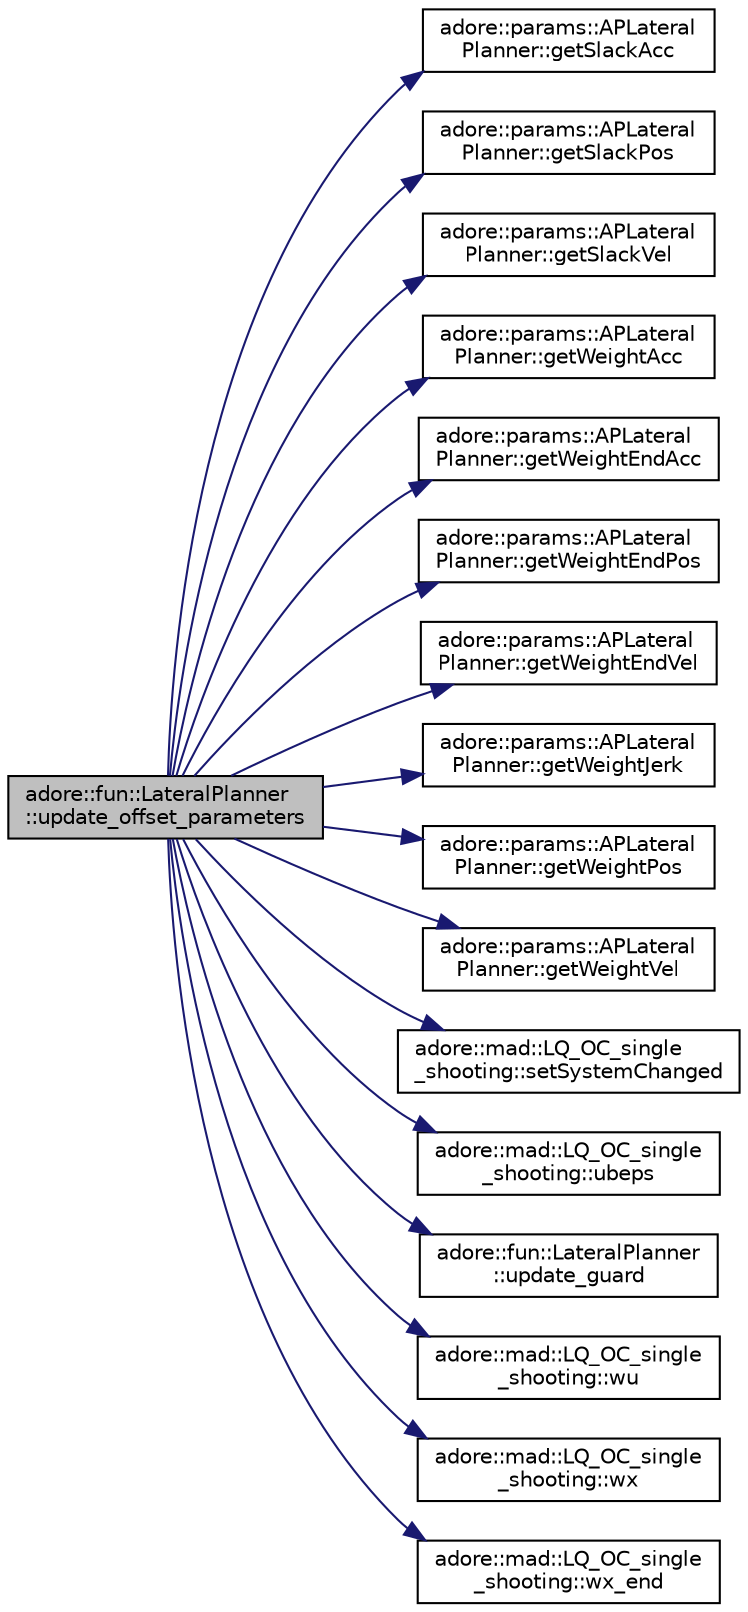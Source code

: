 digraph "adore::fun::LateralPlanner::update_offset_parameters"
{
 // LATEX_PDF_SIZE
  edge [fontname="Helvetica",fontsize="10",labelfontname="Helvetica",labelfontsize="10"];
  node [fontname="Helvetica",fontsize="10",shape=record];
  rankdir="LR";
  Node1 [label="adore::fun::LateralPlanner\l::update_offset_parameters",height=0.2,width=0.4,color="black", fillcolor="grey75", style="filled", fontcolor="black",tooltip=" "];
  Node1 -> Node2 [color="midnightblue",fontsize="10",style="solid",fontname="Helvetica"];
  Node2 [label="adore::params::APLateral\lPlanner::getSlackAcc",height=0.2,width=0.4,color="black", fillcolor="white", style="filled",URL="$classadore_1_1params_1_1APLateralPlanner.html#a332207c4342f1d5c3d9719f4bac83a18",tooltip="getSlackAcc returns maximum slack of soft-constraints for acceleration"];
  Node1 -> Node3 [color="midnightblue",fontsize="10",style="solid",fontname="Helvetica"];
  Node3 [label="adore::params::APLateral\lPlanner::getSlackPos",height=0.2,width=0.4,color="black", fillcolor="white", style="filled",URL="$classadore_1_1params_1_1APLateralPlanner.html#a4ff3177fd882dc9cd5ca08a86a0db858",tooltip="getSlackPos returns maximum slack of soft-constraints for position"];
  Node1 -> Node4 [color="midnightblue",fontsize="10",style="solid",fontname="Helvetica"];
  Node4 [label="adore::params::APLateral\lPlanner::getSlackVel",height=0.2,width=0.4,color="black", fillcolor="white", style="filled",URL="$classadore_1_1params_1_1APLateralPlanner.html#a4a4c1a78bda759d872cf10e8be191b77",tooltip="getSlackVel returns maximum slack of soft-constraints for velocity"];
  Node1 -> Node5 [color="midnightblue",fontsize="10",style="solid",fontname="Helvetica"];
  Node5 [label="adore::params::APLateral\lPlanner::getWeightAcc",height=0.2,width=0.4,color="black", fillcolor="white", style="filled",URL="$classadore_1_1params_1_1APLateralPlanner.html#a60e916727829be1f11f910d2e1297669",tooltip="getWeightAcc returns cost function weight for quadratic acceleration term"];
  Node1 -> Node6 [color="midnightblue",fontsize="10",style="solid",fontname="Helvetica"];
  Node6 [label="adore::params::APLateral\lPlanner::getWeightEndAcc",height=0.2,width=0.4,color="black", fillcolor="white", style="filled",URL="$classadore_1_1params_1_1APLateralPlanner.html#a2cb3d247137ed81d3efeca336e0943cb",tooltip="getWeightEndAcc returns cost function weight for quadratic acceleration term at end point"];
  Node1 -> Node7 [color="midnightblue",fontsize="10",style="solid",fontname="Helvetica"];
  Node7 [label="adore::params::APLateral\lPlanner::getWeightEndPos",height=0.2,width=0.4,color="black", fillcolor="white", style="filled",URL="$classadore_1_1params_1_1APLateralPlanner.html#ae2aa5a19705f7107fd935072837bc60e",tooltip="getWeightEndPos returns cost function weight for quadratic position error term at end point"];
  Node1 -> Node8 [color="midnightblue",fontsize="10",style="solid",fontname="Helvetica"];
  Node8 [label="adore::params::APLateral\lPlanner::getWeightEndVel",height=0.2,width=0.4,color="black", fillcolor="white", style="filled",URL="$classadore_1_1params_1_1APLateralPlanner.html#aaa55208828c863bc6eb40c9f02e7a5aa",tooltip="getWeightEndVel returns cost function weight for quadratic velocity error term at end point"];
  Node1 -> Node9 [color="midnightblue",fontsize="10",style="solid",fontname="Helvetica"];
  Node9 [label="adore::params::APLateral\lPlanner::getWeightJerk",height=0.2,width=0.4,color="black", fillcolor="white", style="filled",URL="$classadore_1_1params_1_1APLateralPlanner.html#ae5a7e51485b238a08dcecac579102922",tooltip="getWeightJerk returns cost function weight for quadratic jerk term"];
  Node1 -> Node10 [color="midnightblue",fontsize="10",style="solid",fontname="Helvetica"];
  Node10 [label="adore::params::APLateral\lPlanner::getWeightPos",height=0.2,width=0.4,color="black", fillcolor="white", style="filled",URL="$classadore_1_1params_1_1APLateralPlanner.html#ac3f04bae048e3fe9cfff12b4d0a597d9",tooltip="getWeightPos returns cost function weight for quadratic position error term"];
  Node1 -> Node11 [color="midnightblue",fontsize="10",style="solid",fontname="Helvetica"];
  Node11 [label="adore::params::APLateral\lPlanner::getWeightVel",height=0.2,width=0.4,color="black", fillcolor="white", style="filled",URL="$classadore_1_1params_1_1APLateralPlanner.html#a6ba2fe5da267a198f8465043ae594adf",tooltip="getWeightVel returns cost function weight for quadratic velocity error term"];
  Node1 -> Node12 [color="midnightblue",fontsize="10",style="solid",fontname="Helvetica"];
  Node12 [label="adore::mad::LQ_OC_single\l_shooting::setSystemChanged",height=0.2,width=0.4,color="black", fillcolor="white", style="filled",URL="$classadore_1_1mad_1_1LQ__OC__single__shooting.html#a5fcac1ea767ff35c986d236caf3d6ec4",tooltip=" "];
  Node1 -> Node13 [color="midnightblue",fontsize="10",style="solid",fontname="Helvetica"];
  Node13 [label="adore::mad::LQ_OC_single\l_shooting::ubeps",height=0.2,width=0.4,color="black", fillcolor="white", style="filled",URL="$classadore_1_1mad_1_1LQ__OC__single__shooting.html#ab493ff12358e118e70f7aba8688c7e54",tooltip=" "];
  Node1 -> Node14 [color="midnightblue",fontsize="10",style="solid",fontname="Helvetica"];
  Node14 [label="adore::fun::LateralPlanner\l::update_guard",height=0.2,width=0.4,color="black", fillcolor="white", style="filled",URL="$classadore_1_1fun_1_1LateralPlanner.html#a11f52d18c5892c4546b72c1c13059d6c",tooltip=" "];
  Node1 -> Node15 [color="midnightblue",fontsize="10",style="solid",fontname="Helvetica"];
  Node15 [label="adore::mad::LQ_OC_single\l_shooting::wu",height=0.2,width=0.4,color="black", fillcolor="white", style="filled",URL="$classadore_1_1mad_1_1LQ__OC__single__shooting.html#af213a45160b684948610a4a72e188267",tooltip=" "];
  Node1 -> Node16 [color="midnightblue",fontsize="10",style="solid",fontname="Helvetica"];
  Node16 [label="adore::mad::LQ_OC_single\l_shooting::wx",height=0.2,width=0.4,color="black", fillcolor="white", style="filled",URL="$classadore_1_1mad_1_1LQ__OC__single__shooting.html#a3093fe03c2605d1fe61c1614f398212f",tooltip=" "];
  Node1 -> Node17 [color="midnightblue",fontsize="10",style="solid",fontname="Helvetica"];
  Node17 [label="adore::mad::LQ_OC_single\l_shooting::wx_end",height=0.2,width=0.4,color="black", fillcolor="white", style="filled",URL="$classadore_1_1mad_1_1LQ__OC__single__shooting.html#a7f83aeb20a771e3b38aa4a52942afed2",tooltip=" "];
}
